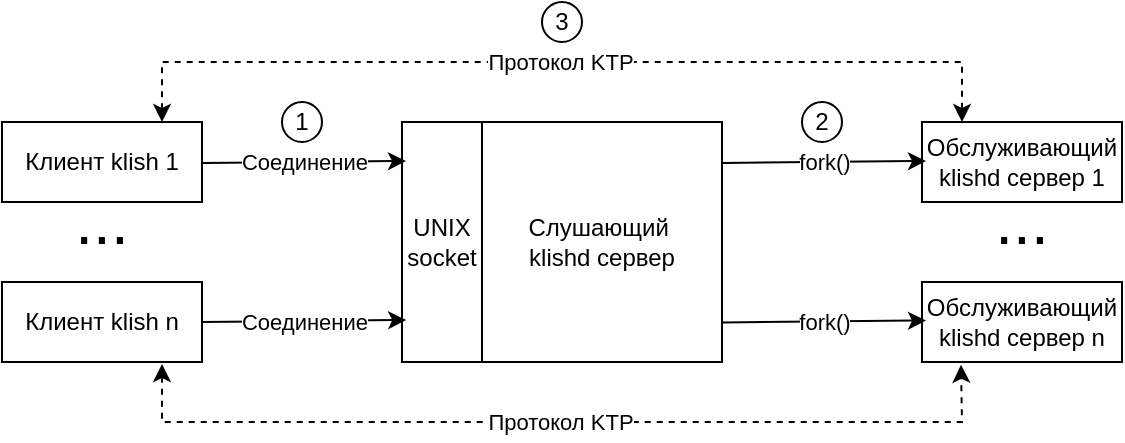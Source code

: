 <mxfile version="23.1.5" type="device">
  <diagram name="Страница — 1" id="30W0JeJtDvzRnd2ZMywA">
    <mxGraphModel dx="709" dy="1058" grid="1" gridSize="10" guides="1" tooltips="1" connect="1" arrows="1" fold="1" page="1" pageScale="1" pageWidth="827" pageHeight="1169" math="0" shadow="0">
      <root>
        <mxCell id="0" />
        <mxCell id="1" parent="0" />
        <mxCell id="shDmYxE_p5FblS_esGwc-1" value="Клиент klish 1" style="whiteSpace=wrap;html=1;align=center;" vertex="1" parent="1">
          <mxGeometry x="40" y="80" width="100" height="40" as="geometry" />
        </mxCell>
        <mxCell id="shDmYxE_p5FblS_esGwc-2" value="Клиент klish n" style="whiteSpace=wrap;html=1;align=center;" vertex="1" parent="1">
          <mxGeometry x="40" y="160" width="100" height="40" as="geometry" />
        </mxCell>
        <mxCell id="shDmYxE_p5FblS_esGwc-3" value="&lt;font style=&quot;font-size: 32px;&quot;&gt;...&lt;/font&gt;" style="text;html=1;align=center;verticalAlign=middle;whiteSpace=wrap;rounded=0;" vertex="1" parent="1">
          <mxGeometry x="40" y="120" width="100" height="20" as="geometry" />
        </mxCell>
        <mxCell id="shDmYxE_p5FblS_esGwc-4" value="&amp;nbsp; &amp;nbsp; &amp;nbsp; &amp;nbsp; &amp;nbsp; &amp;nbsp;Слушающий&lt;br&gt;&amp;nbsp; &amp;nbsp; &amp;nbsp; &amp;nbsp; &amp;nbsp; &amp;nbsp; klishd сервер" style="whiteSpace=wrap;html=1;align=center;" vertex="1" parent="1">
          <mxGeometry x="240" y="80" width="160" height="120" as="geometry" />
        </mxCell>
        <mxCell id="shDmYxE_p5FblS_esGwc-5" value="" style="endArrow=classic;html=1;rounded=0;entryX=0.013;entryY=0.825;entryDx=0;entryDy=0;exitX=1;exitY=0.5;exitDx=0;exitDy=0;entryPerimeter=0;" edge="1" parent="1">
          <mxGeometry relative="1" as="geometry">
            <mxPoint x="140" y="180" as="sourcePoint" />
            <mxPoint x="242.08" y="179" as="targetPoint" />
          </mxGeometry>
        </mxCell>
        <mxCell id="shDmYxE_p5FblS_esGwc-6" value="Соединение" style="edgeLabel;resizable=0;html=1;;align=center;verticalAlign=middle;" connectable="0" vertex="1" parent="shDmYxE_p5FblS_esGwc-5">
          <mxGeometry relative="1" as="geometry" />
        </mxCell>
        <mxCell id="shDmYxE_p5FblS_esGwc-7" value="" style="endArrow=classic;html=1;rounded=0;entryX=0.013;entryY=0.825;entryDx=0;entryDy=0;exitX=1;exitY=0.5;exitDx=0;exitDy=0;entryPerimeter=0;" edge="1" parent="1">
          <mxGeometry relative="1" as="geometry">
            <mxPoint x="140" y="100.5" as="sourcePoint" />
            <mxPoint x="242" y="99.5" as="targetPoint" />
          </mxGeometry>
        </mxCell>
        <mxCell id="shDmYxE_p5FblS_esGwc-8" value="Соединение" style="edgeLabel;resizable=0;html=1;;align=center;verticalAlign=middle;" connectable="0" vertex="1" parent="shDmYxE_p5FblS_esGwc-7">
          <mxGeometry relative="1" as="geometry" />
        </mxCell>
        <mxCell id="shDmYxE_p5FblS_esGwc-9" value="Обслуживающий&lt;br&gt;klishd сервер 1" style="whiteSpace=wrap;html=1;align=center;" vertex="1" parent="1">
          <mxGeometry x="500" y="80" width="100" height="40" as="geometry" />
        </mxCell>
        <mxCell id="shDmYxE_p5FblS_esGwc-10" value="Обслуживающий&lt;br&gt;klishd сервер n" style="whiteSpace=wrap;html=1;align=center;" vertex="1" parent="1">
          <mxGeometry x="500" y="160" width="100" height="40" as="geometry" />
        </mxCell>
        <mxCell id="shDmYxE_p5FblS_esGwc-11" value="&lt;font style=&quot;font-size: 32px;&quot;&gt;...&lt;/font&gt;" style="text;html=1;align=center;verticalAlign=middle;whiteSpace=wrap;rounded=0;" vertex="1" parent="1">
          <mxGeometry x="500" y="120" width="100" height="20" as="geometry" />
        </mxCell>
        <mxCell id="shDmYxE_p5FblS_esGwc-12" value="" style="endArrow=classic;html=1;rounded=0;entryX=0.013;entryY=0.825;entryDx=0;entryDy=0;exitX=1;exitY=0.5;exitDx=0;exitDy=0;entryPerimeter=0;" edge="1" parent="1">
          <mxGeometry relative="1" as="geometry">
            <mxPoint x="400" y="180.25" as="sourcePoint" />
            <mxPoint x="502" y="179.25" as="targetPoint" />
          </mxGeometry>
        </mxCell>
        <mxCell id="shDmYxE_p5FblS_esGwc-13" value="fork()" style="edgeLabel;resizable=0;html=1;;align=center;verticalAlign=middle;" connectable="0" vertex="1" parent="shDmYxE_p5FblS_esGwc-12">
          <mxGeometry relative="1" as="geometry" />
        </mxCell>
        <mxCell id="shDmYxE_p5FblS_esGwc-14" value="" style="endArrow=classic;html=1;rounded=0;entryX=0.013;entryY=0.825;entryDx=0;entryDy=0;exitX=1;exitY=0.5;exitDx=0;exitDy=0;entryPerimeter=0;" edge="1" parent="1">
          <mxGeometry relative="1" as="geometry">
            <mxPoint x="400" y="100.5" as="sourcePoint" />
            <mxPoint x="502" y="99.5" as="targetPoint" />
          </mxGeometry>
        </mxCell>
        <mxCell id="shDmYxE_p5FblS_esGwc-15" value="fork()" style="edgeLabel;resizable=0;html=1;;align=center;verticalAlign=middle;" connectable="0" vertex="1" parent="shDmYxE_p5FblS_esGwc-14">
          <mxGeometry relative="1" as="geometry" />
        </mxCell>
        <mxCell id="shDmYxE_p5FblS_esGwc-16" value="UNIX socket" style="text;html=1;align=center;verticalAlign=middle;whiteSpace=wrap;rounded=0;" vertex="1" parent="1">
          <mxGeometry x="230" y="125" width="60" height="30" as="geometry" />
        </mxCell>
        <mxCell id="shDmYxE_p5FblS_esGwc-17" value="" style="endArrow=none;html=1;rounded=0;entryX=0.25;entryY=0;entryDx=0;entryDy=0;" edge="1" parent="1" target="shDmYxE_p5FblS_esGwc-4">
          <mxGeometry width="50" height="50" relative="1" as="geometry">
            <mxPoint x="280" y="200" as="sourcePoint" />
            <mxPoint x="280" y="90" as="targetPoint" />
          </mxGeometry>
        </mxCell>
        <mxCell id="shDmYxE_p5FblS_esGwc-30" value="" style="endArrow=classic;html=1;rounded=0;dashed=1;startArrow=classic;startFill=1;" edge="1" parent="1">
          <mxGeometry relative="1" as="geometry">
            <mxPoint x="120" y="80" as="sourcePoint" />
            <mxPoint x="520" y="80" as="targetPoint" />
            <Array as="points">
              <mxPoint x="120" y="50" />
              <mxPoint x="520" y="50" />
            </Array>
          </mxGeometry>
        </mxCell>
        <mxCell id="shDmYxE_p5FblS_esGwc-31" value="Протокол KTP" style="edgeLabel;resizable=0;html=1;;align=center;verticalAlign=middle;" connectable="0" vertex="1" parent="shDmYxE_p5FblS_esGwc-30">
          <mxGeometry relative="1" as="geometry">
            <mxPoint x="-1" as="offset" />
          </mxGeometry>
        </mxCell>
        <mxCell id="shDmYxE_p5FblS_esGwc-34" value="" style="endArrow=classic;html=1;rounded=0;dashed=1;startArrow=classic;startFill=1;entryX=0.195;entryY=1.035;entryDx=0;entryDy=0;entryPerimeter=0;" edge="1" parent="1" target="shDmYxE_p5FblS_esGwc-10">
          <mxGeometry relative="1" as="geometry">
            <mxPoint x="120" y="201" as="sourcePoint" />
            <mxPoint x="520" y="260" as="targetPoint" />
            <Array as="points">
              <mxPoint x="120" y="230" />
              <mxPoint x="520" y="230" />
            </Array>
          </mxGeometry>
        </mxCell>
        <mxCell id="shDmYxE_p5FblS_esGwc-35" value="Протокол KTP" style="edgeLabel;resizable=0;html=1;;align=center;verticalAlign=middle;" connectable="0" vertex="1" parent="shDmYxE_p5FblS_esGwc-34">
          <mxGeometry relative="1" as="geometry">
            <mxPoint x="-1" as="offset" />
          </mxGeometry>
        </mxCell>
        <mxCell id="shDmYxE_p5FblS_esGwc-36" value="1" style="ellipse;whiteSpace=wrap;html=1;align=center;newEdgeStyle={&quot;edgeStyle&quot;:&quot;entityRelationEdgeStyle&quot;,&quot;startArrow&quot;:&quot;none&quot;,&quot;endArrow&quot;:&quot;none&quot;,&quot;segment&quot;:10,&quot;curved&quot;:1,&quot;sourcePerimeterSpacing&quot;:0,&quot;targetPerimeterSpacing&quot;:0};treeFolding=1;treeMoving=1;" vertex="1" parent="1">
          <mxGeometry x="180" y="70" width="20" height="20" as="geometry" />
        </mxCell>
        <mxCell id="shDmYxE_p5FblS_esGwc-37" value="2" style="ellipse;whiteSpace=wrap;html=1;align=center;newEdgeStyle={&quot;edgeStyle&quot;:&quot;entityRelationEdgeStyle&quot;,&quot;startArrow&quot;:&quot;none&quot;,&quot;endArrow&quot;:&quot;none&quot;,&quot;segment&quot;:10,&quot;curved&quot;:1,&quot;sourcePerimeterSpacing&quot;:0,&quot;targetPerimeterSpacing&quot;:0};treeFolding=1;treeMoving=1;" vertex="1" parent="1">
          <mxGeometry x="440" y="70" width="20" height="20" as="geometry" />
        </mxCell>
        <mxCell id="shDmYxE_p5FblS_esGwc-38" value="3" style="ellipse;whiteSpace=wrap;html=1;align=center;newEdgeStyle={&quot;edgeStyle&quot;:&quot;entityRelationEdgeStyle&quot;,&quot;startArrow&quot;:&quot;none&quot;,&quot;endArrow&quot;:&quot;none&quot;,&quot;segment&quot;:10,&quot;curved&quot;:1,&quot;sourcePerimeterSpacing&quot;:0,&quot;targetPerimeterSpacing&quot;:0};treeFolding=1;treeMoving=1;" vertex="1" parent="1">
          <mxGeometry x="310" y="20" width="20" height="20" as="geometry" />
        </mxCell>
      </root>
    </mxGraphModel>
  </diagram>
</mxfile>
